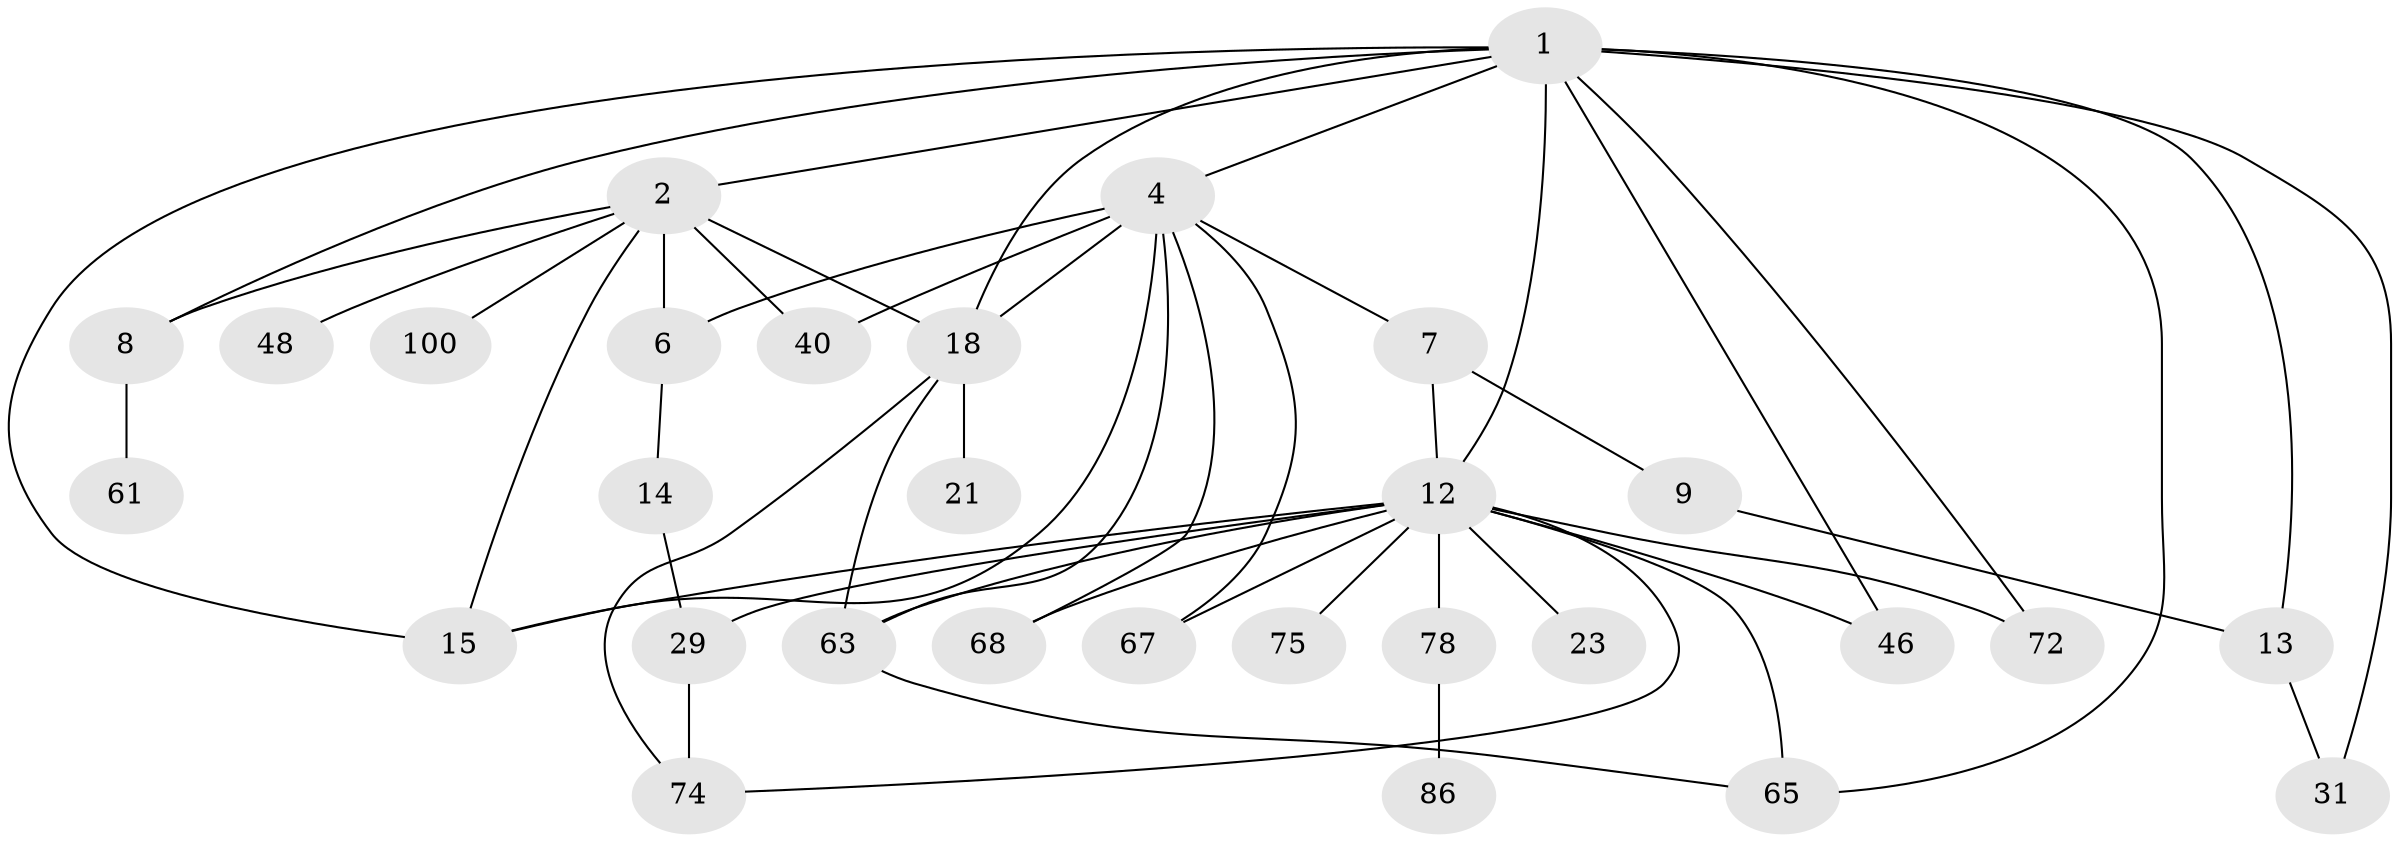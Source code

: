 // original degree distribution, {8: 0.029411764705882353, 6: 0.0392156862745098, 3: 0.27450980392156865, 7: 0.0196078431372549, 4: 0.08823529411764706, 2: 0.29411764705882354, 1: 0.23529411764705882, 5: 0.0196078431372549}
// Generated by graph-tools (version 1.1) at 2025/16/03/04/25 18:16:48]
// undirected, 30 vertices, 51 edges
graph export_dot {
graph [start="1"]
  node [color=gray90,style=filled];
  1 [super="+35+5+10+24"];
  2 [super="+3"];
  4 [super="+25+34+60+59"];
  6 [super="+33+85+49+70+64"];
  7 [super="+11"];
  8 [super="+20"];
  9 [super="+52"];
  12 [super="+97+30+17+16"];
  13 [super="+27+58"];
  14;
  15 [super="+45+37+32+41"];
  18 [super="+80+19"];
  21 [super="+54"];
  23;
  29;
  31;
  40 [super="+53"];
  46;
  48;
  61;
  63;
  65 [super="+91"];
  67 [super="+79"];
  68 [super="+83"];
  72;
  74 [super="+76+77"];
  75;
  78;
  86;
  100;
  1 -- 2 [weight=2];
  1 -- 4 [weight=2];
  1 -- 31;
  1 -- 8;
  1 -- 12 [weight=2];
  1 -- 13 [weight=3];
  1 -- 46 [weight=2];
  1 -- 15;
  1 -- 18 [weight=2];
  1 -- 65;
  1 -- 72;
  2 -- 6;
  2 -- 8;
  2 -- 15;
  2 -- 40;
  2 -- 48;
  2 -- 18;
  2 -- 100;
  4 -- 7;
  4 -- 18 [weight=2];
  4 -- 40;
  4 -- 63;
  4 -- 6;
  4 -- 67;
  4 -- 15;
  4 -- 68;
  6 -- 14;
  7 -- 9;
  7 -- 12;
  8 -- 61;
  9 -- 13;
  12 -- 29;
  12 -- 78 [weight=2];
  12 -- 63;
  12 -- 65;
  12 -- 67;
  12 -- 72;
  12 -- 75;
  12 -- 15 [weight=3];
  12 -- 46;
  12 -- 23 [weight=2];
  12 -- 74;
  12 -- 68;
  13 -- 31;
  14 -- 29;
  18 -- 74;
  18 -- 63;
  18 -- 21;
  29 -- 74;
  63 -- 65;
  78 -- 86;
}
